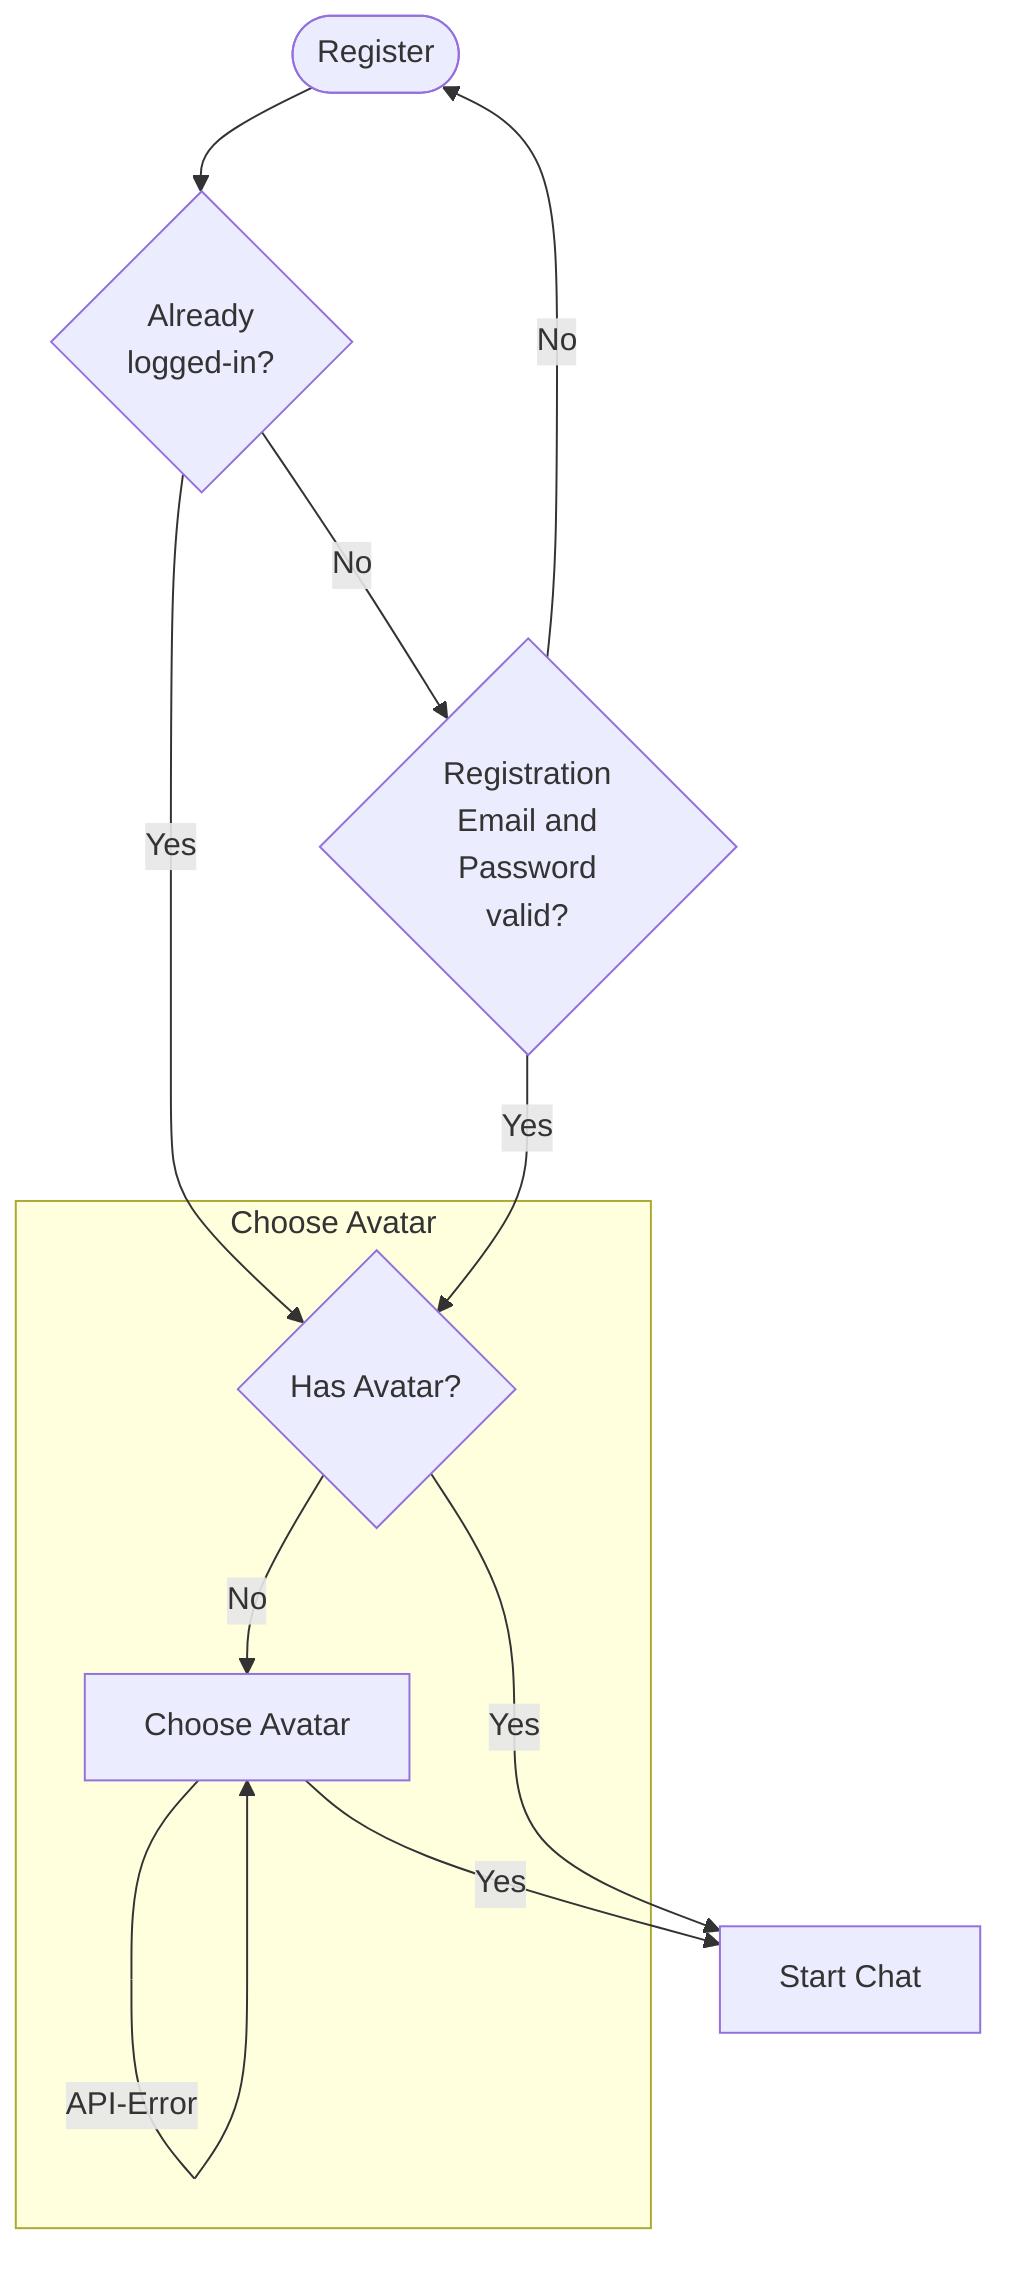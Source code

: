 %% https://mermaid.live/edit#pako:eNp1UttqAjEQ_ZUhUGjB_QEpltUKLdgitX1oXR_GzegGdxOZREUW_73JRutW2zzN7ZzJnJla5EaS6Iol47qA936mM31zA2-0VNYxOmU0jNnkZG2mwb_0dhqTxLM7SJIejOq0ZEK5v59zrzTLJclE6YfDkerDEoOygLEIYgUo3QHcokOGvKB8FdlHnhE-yTbEgxBPm5r6CS1E84c4PaGNsQR2M1-UZhdpvBMHGsRkLI258FrMoeGrafpNqKTcxfD0F3J2hraLAjYdPydDZsNXFBFDWob__gU9zTnxvhsU6KaNBcGcXainjTsr19Lq-PV-3d5YWMSwQlUCahmcMVq7M9zYWyyVDCIGjv4_ereyxw7paYoL7a6GEB1REfvu0p9VHTCZcAVVlImuNyXyKhOZPvg63Dgz2etcdB1vqCM2a4mOHhX65VWiu8DS-uga9ZcxZ5-kcoZf4t0253v4Bkby5uc
graph TB

%% Registration Process
    A([Register]) --> L{Already<br>logged-in?}

%% User is already logged in, avatar check
    L -- Yes --> CheckAvatar{Has Avatar?}

%% Avatar choose subflow
    subgraph Choose Avatar
        CheckAvatar -- No --> SelectAvatar[Choose Avatar]
        SelectAvatar -- API-Error --> SelectAvatar
    end

    SelectAvatar -- Yes --> StartChat[Start Chat]

%% User is not logged in
    L -- No --> B{Registration<br>Email and<br>Password<br>valid?}
    B -- Yes --> CheckAvatar
    B -- No --> A

    CheckAvatar -- Yes --> StartChat